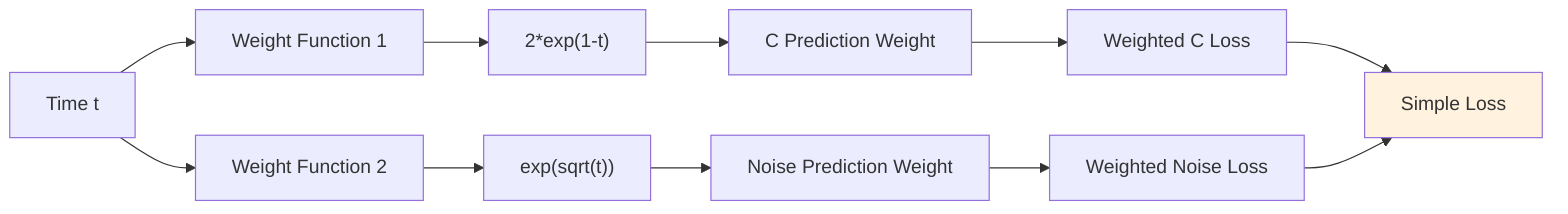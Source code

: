 graph LR
    A["Time t"] --> B["Weight Function 1"]
    A --> C["Weight Function 2"]
    
    B --> D["2*exp(1-t)"]
    C --> E["exp(sqrt(t))"]
    
    D --> F["C Prediction Weight"]
    E --> G["Noise Prediction Weight"]
    
    F --> H["Weighted C Loss"]
    G --> I["Weighted Noise Loss"]
    
    H --> J["Simple Loss"]
    I --> J
    
    style J fill:#fff3e0